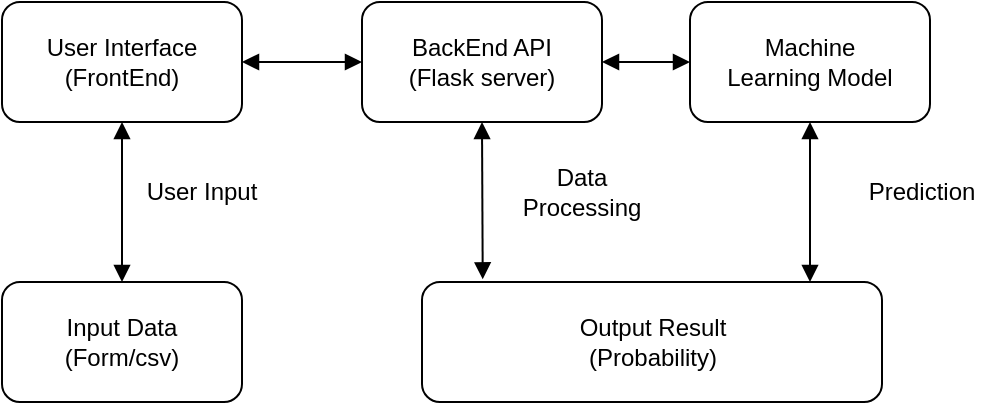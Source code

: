 <mxfile version="26.3.0">
  <diagram name="Trang-1" id="KbfCoV0BlaUigd-GOEKf">
    <mxGraphModel dx="1025" dy="497" grid="1" gridSize="10" guides="1" tooltips="1" connect="1" arrows="1" fold="1" page="1" pageScale="1" pageWidth="827" pageHeight="1169" math="0" shadow="0">
      <root>
        <mxCell id="0" />
        <mxCell id="1" parent="0" />
        <mxCell id="Ym4QvAU5kXPR2FKCwitN-1" value="" style="rounded=1;whiteSpace=wrap;html=1;" vertex="1" parent="1">
          <mxGeometry x="70" y="80" width="120" height="60" as="geometry" />
        </mxCell>
        <mxCell id="Ym4QvAU5kXPR2FKCwitN-3" value="" style="endArrow=block;startArrow=block;endFill=1;startFill=1;html=1;rounded=0;exitX=1;exitY=0.5;exitDx=0;exitDy=0;entryX=0;entryY=0.5;entryDx=0;entryDy=0;" edge="1" parent="1" source="Ym4QvAU5kXPR2FKCwitN-1" target="Ym4QvAU5kXPR2FKCwitN-4">
          <mxGeometry width="160" relative="1" as="geometry">
            <mxPoint x="10" y="250" as="sourcePoint" />
            <mxPoint x="170" y="250" as="targetPoint" />
          </mxGeometry>
        </mxCell>
        <mxCell id="Ym4QvAU5kXPR2FKCwitN-4" value="" style="rounded=1;whiteSpace=wrap;html=1;" vertex="1" parent="1">
          <mxGeometry x="250" y="80" width="120" height="60" as="geometry" />
        </mxCell>
        <mxCell id="Ym4QvAU5kXPR2FKCwitN-5" value="" style="rounded=1;whiteSpace=wrap;html=1;" vertex="1" parent="1">
          <mxGeometry x="414" y="80" width="120" height="60" as="geometry" />
        </mxCell>
        <mxCell id="Ym4QvAU5kXPR2FKCwitN-7" value="" style="endArrow=block;startArrow=block;endFill=1;startFill=1;html=1;rounded=0;exitX=1;exitY=0.5;exitDx=0;exitDy=0;entryX=0;entryY=0.5;entryDx=0;entryDy=0;" edge="1" parent="1" source="Ym4QvAU5kXPR2FKCwitN-4" target="Ym4QvAU5kXPR2FKCwitN-5">
          <mxGeometry width="160" relative="1" as="geometry">
            <mxPoint x="190" y="170" as="sourcePoint" />
            <mxPoint x="250" y="170" as="targetPoint" />
            <Array as="points" />
          </mxGeometry>
        </mxCell>
        <mxCell id="Ym4QvAU5kXPR2FKCwitN-8" value="" style="rounded=1;whiteSpace=wrap;html=1;" vertex="1" parent="1">
          <mxGeometry x="70" y="220" width="120" height="60" as="geometry" />
        </mxCell>
        <mxCell id="Ym4QvAU5kXPR2FKCwitN-9" value="" style="rounded=1;whiteSpace=wrap;html=1;" vertex="1" parent="1">
          <mxGeometry x="280" y="220" width="230" height="60" as="geometry" />
        </mxCell>
        <mxCell id="Ym4QvAU5kXPR2FKCwitN-10" value="" style="endArrow=block;startArrow=block;endFill=1;startFill=1;html=1;rounded=0;exitX=0.5;exitY=0;exitDx=0;exitDy=0;entryX=0.5;entryY=1;entryDx=0;entryDy=0;" edge="1" parent="1" source="Ym4QvAU5kXPR2FKCwitN-8" target="Ym4QvAU5kXPR2FKCwitN-1">
          <mxGeometry width="160" relative="1" as="geometry">
            <mxPoint x="380" y="120" as="sourcePoint" />
            <mxPoint x="424" y="120" as="targetPoint" />
            <Array as="points" />
          </mxGeometry>
        </mxCell>
        <mxCell id="Ym4QvAU5kXPR2FKCwitN-11" value="" style="endArrow=block;startArrow=block;endFill=1;startFill=1;html=1;rounded=0;exitX=0.5;exitY=1;exitDx=0;exitDy=0;entryX=0.132;entryY=-0.022;entryDx=0;entryDy=0;entryPerimeter=0;" edge="1" parent="1" source="Ym4QvAU5kXPR2FKCwitN-4" target="Ym4QvAU5kXPR2FKCwitN-9">
          <mxGeometry width="160" relative="1" as="geometry">
            <mxPoint x="390" y="130" as="sourcePoint" />
            <mxPoint x="320" y="190" as="targetPoint" />
            <Array as="points" />
          </mxGeometry>
        </mxCell>
        <mxCell id="Ym4QvAU5kXPR2FKCwitN-12" value="" style="endArrow=block;startArrow=block;endFill=1;startFill=1;html=1;rounded=0;entryX=0.5;entryY=1;entryDx=0;entryDy=0;" edge="1" parent="1" target="Ym4QvAU5kXPR2FKCwitN-5">
          <mxGeometry width="160" relative="1" as="geometry">
            <mxPoint x="474" y="220" as="sourcePoint" />
            <mxPoint x="444" y="140" as="targetPoint" />
            <Array as="points" />
          </mxGeometry>
        </mxCell>
        <mxCell id="Ym4QvAU5kXPR2FKCwitN-14" value="User Interface&lt;div&gt;(FrontEnd)&lt;/div&gt;" style="text;html=1;align=center;verticalAlign=middle;whiteSpace=wrap;rounded=0;" vertex="1" parent="1">
          <mxGeometry x="80" y="90" width="100" height="40" as="geometry" />
        </mxCell>
        <mxCell id="Ym4QvAU5kXPR2FKCwitN-15" value="BackEnd API&lt;div&gt;(Flask server)&lt;/div&gt;" style="text;html=1;align=center;verticalAlign=middle;whiteSpace=wrap;rounded=0;" vertex="1" parent="1">
          <mxGeometry x="265" y="87.5" width="90" height="45" as="geometry" />
        </mxCell>
        <mxCell id="Ym4QvAU5kXPR2FKCwitN-16" value="Machine Learning Model" style="text;html=1;align=center;verticalAlign=middle;whiteSpace=wrap;rounded=0;" vertex="1" parent="1">
          <mxGeometry x="427" y="87.5" width="94" height="45" as="geometry" />
        </mxCell>
        <mxCell id="Ym4QvAU5kXPR2FKCwitN-17" value="Output Result&lt;div&gt;(Probability)&lt;/div&gt;" style="text;html=1;align=center;verticalAlign=middle;whiteSpace=wrap;rounded=0;" vertex="1" parent="1">
          <mxGeometry x="332.5" y="232.5" width="125" height="35" as="geometry" />
        </mxCell>
        <mxCell id="Ym4QvAU5kXPR2FKCwitN-18" value="Input Data&lt;div&gt;(Form/csv)&lt;/div&gt;" style="text;html=1;align=center;verticalAlign=middle;whiteSpace=wrap;rounded=0;" vertex="1" parent="1">
          <mxGeometry x="85" y="227.5" width="90" height="45" as="geometry" />
        </mxCell>
        <mxCell id="Ym4QvAU5kXPR2FKCwitN-19" value="User Input" style="text;html=1;align=center;verticalAlign=middle;whiteSpace=wrap;rounded=0;" vertex="1" parent="1">
          <mxGeometry x="140" y="160" width="60" height="30" as="geometry" />
        </mxCell>
        <mxCell id="Ym4QvAU5kXPR2FKCwitN-20" value="Data Processing" style="text;html=1;align=center;verticalAlign=middle;whiteSpace=wrap;rounded=0;" vertex="1" parent="1">
          <mxGeometry x="320" y="160" width="80" height="30" as="geometry" />
        </mxCell>
        <mxCell id="Ym4QvAU5kXPR2FKCwitN-21" value="Prediction" style="text;html=1;align=center;verticalAlign=middle;whiteSpace=wrap;rounded=0;" vertex="1" parent="1">
          <mxGeometry x="490" y="160" width="80" height="30" as="geometry" />
        </mxCell>
      </root>
    </mxGraphModel>
  </diagram>
</mxfile>
